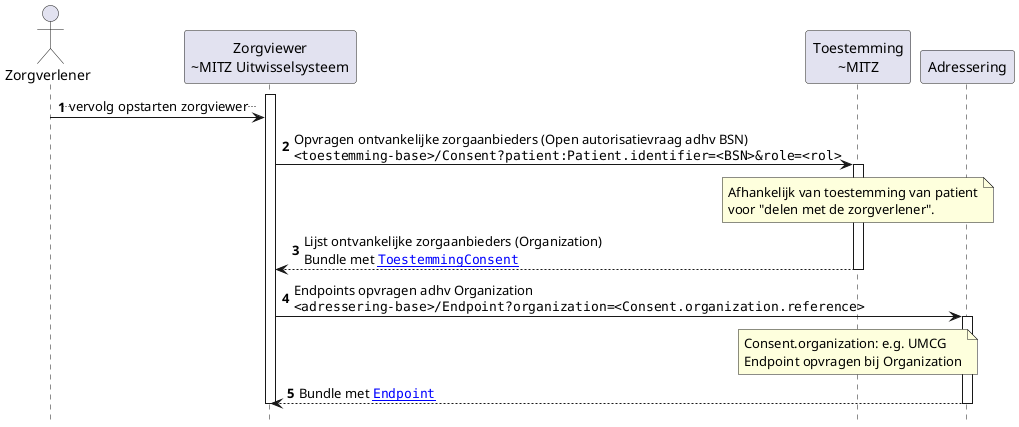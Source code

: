 @startuml
hide footbox
autonumber

actor Zorgverlener
participant "Zorgviewer\n~MITZ Uitwisselsysteem" as Zorgviewer
participant "Toestemming\n~MITZ" as Toestemming
participant Adressering

activate Zorgviewer
Zorgverlener->Zorgviewer: ..vervolg opstarten zorgviewer..
Zorgviewer->Toestemming: Opvragen ontvankelijke zorgaanbieders (Open autorisatievraag adhv BSN)\n""<toestemming-base>/Consent?patient:Patient.identifier=<BSN>&role=<rol>""
note over Toestemming: Afhankelijk van toestemming van patient\nvoor "delen met de zorgverlener".
activate Toestemming
Toestemming-->Zorgviewer: Lijst ontvankelijke zorgaanbieders (Organization)\nBundle met ""[[StructureDefinition-ToestemmingConsent.html ToestemmingConsent]]""
deactivate Toestemming

Zorgviewer->Adressering: Endpoints opvragen adhv Organization\n""<adressering-base>/Endpoint?organization=<Consent.organization.reference>""
note over Toestemming
  Consent.organization: e.g. UMCG
  Endpoint opvragen bij Organization
end note
activate Adressering
Adressering-->Zorgviewer: Bundle met ""[[StructureDefinition-Endpoint.html Endpoint]]""
deactivate Adressering

deactivate Zorgviewer

@enduml